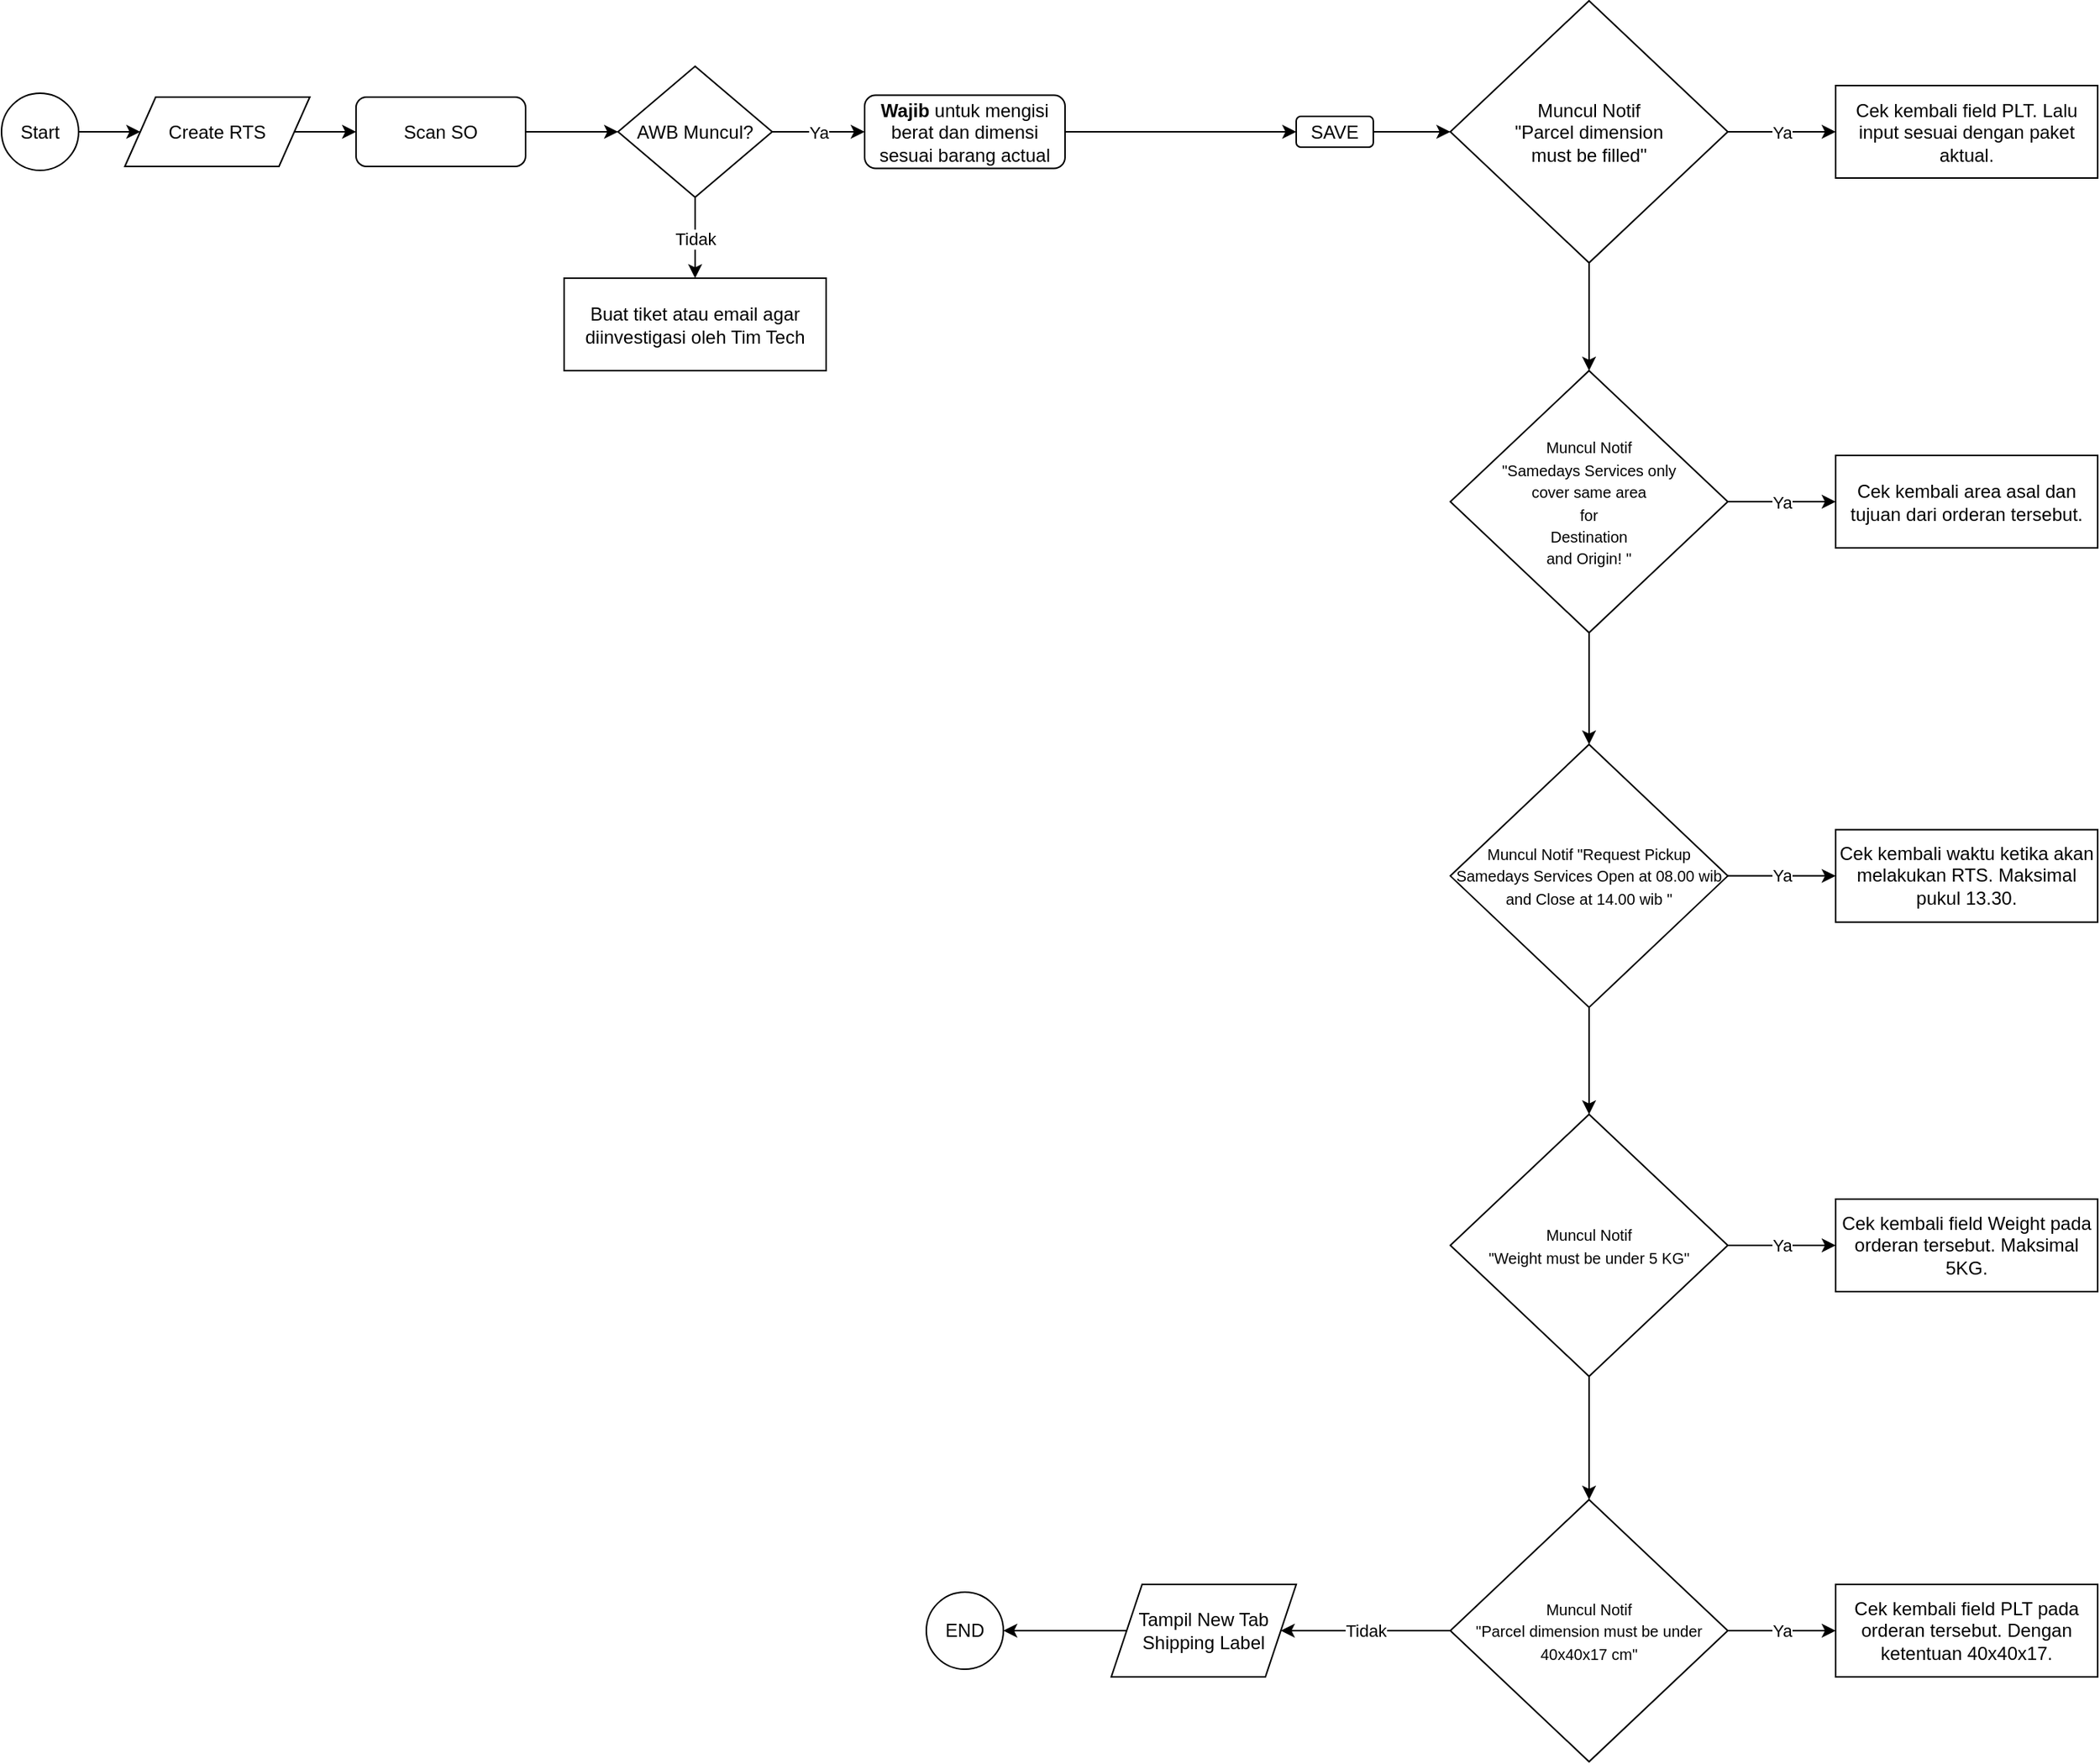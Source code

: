 <mxfile version="13.9.2" type="github">
  <diagram id="YRdeOWJwseUrHKQ8085G" name="Page-1">
    <mxGraphModel dx="1494" dy="661" grid="1" gridSize="10" guides="1" tooltips="1" connect="1" arrows="1" fold="0" page="1" pageScale="1" pageWidth="850" pageHeight="1100" math="0" shadow="0">
      <root>
        <mxCell id="0" />
        <mxCell id="1" parent="0" />
        <mxCell id="_Gj4sTXJ-j2Qwo7dt4ds-30" value="" style="edgeStyle=orthogonalEdgeStyle;rounded=0;orthogonalLoop=1;jettySize=auto;html=1;" parent="1" source="_Gj4sTXJ-j2Qwo7dt4ds-1" target="_Gj4sTXJ-j2Qwo7dt4ds-2" edge="1">
          <mxGeometry relative="1" as="geometry" />
        </mxCell>
        <mxCell id="_Gj4sTXJ-j2Qwo7dt4ds-1" value="Start" style="ellipse;whiteSpace=wrap;html=1;aspect=fixed;" parent="1" vertex="1">
          <mxGeometry x="20" y="227.5" width="50" height="50" as="geometry" />
        </mxCell>
        <mxCell id="_Gj4sTXJ-j2Qwo7dt4ds-16" value="" style="edgeStyle=orthogonalEdgeStyle;rounded=0;orthogonalLoop=1;jettySize=auto;html=1;" parent="1" source="_Gj4sTXJ-j2Qwo7dt4ds-2" target="_Gj4sTXJ-j2Qwo7dt4ds-3" edge="1">
          <mxGeometry relative="1" as="geometry" />
        </mxCell>
        <mxCell id="_Gj4sTXJ-j2Qwo7dt4ds-2" value="Create RTS" style="shape=parallelogram;perimeter=parallelogramPerimeter;whiteSpace=wrap;html=1;fixedSize=1;" parent="1" vertex="1">
          <mxGeometry x="100" y="230" width="120" height="45" as="geometry" />
        </mxCell>
        <mxCell id="_Gj4sTXJ-j2Qwo7dt4ds-17" value="" style="edgeStyle=orthogonalEdgeStyle;rounded=0;orthogonalLoop=1;jettySize=auto;html=1;" parent="1" source="_Gj4sTXJ-j2Qwo7dt4ds-3" target="_Gj4sTXJ-j2Qwo7dt4ds-4" edge="1">
          <mxGeometry relative="1" as="geometry" />
        </mxCell>
        <mxCell id="_Gj4sTXJ-j2Qwo7dt4ds-3" value="&lt;div&gt;Scan SO&lt;/div&gt;" style="rounded=1;whiteSpace=wrap;html=1;" parent="1" vertex="1">
          <mxGeometry x="250" y="230" width="110" height="45" as="geometry" />
        </mxCell>
        <mxCell id="_Gj4sTXJ-j2Qwo7dt4ds-18" value="Tidak" style="edgeStyle=orthogonalEdgeStyle;rounded=0;orthogonalLoop=1;jettySize=auto;html=1;" parent="1" source="_Gj4sTXJ-j2Qwo7dt4ds-4" target="_Gj4sTXJ-j2Qwo7dt4ds-12" edge="1">
          <mxGeometry relative="1" as="geometry" />
        </mxCell>
        <mxCell id="_Gj4sTXJ-j2Qwo7dt4ds-19" value="Ya" style="edgeStyle=orthogonalEdgeStyle;rounded=0;orthogonalLoop=1;jettySize=auto;html=1;" parent="1" source="_Gj4sTXJ-j2Qwo7dt4ds-4" target="_Gj4sTXJ-j2Qwo7dt4ds-6" edge="1">
          <mxGeometry relative="1" as="geometry" />
        </mxCell>
        <mxCell id="_Gj4sTXJ-j2Qwo7dt4ds-4" value="AWB Muncul?" style="rhombus;whiteSpace=wrap;html=1;" parent="1" vertex="1">
          <mxGeometry x="420" y="210" width="100" height="85" as="geometry" />
        </mxCell>
        <mxCell id="_Gj4sTXJ-j2Qwo7dt4ds-20" value="" style="edgeStyle=orthogonalEdgeStyle;rounded=0;orthogonalLoop=1;jettySize=auto;html=1;" parent="1" source="_Gj4sTXJ-j2Qwo7dt4ds-6" target="_Gj4sTXJ-j2Qwo7dt4ds-7" edge="1">
          <mxGeometry relative="1" as="geometry" />
        </mxCell>
        <mxCell id="_Gj4sTXJ-j2Qwo7dt4ds-6" value="&lt;b&gt;Wajib&lt;/b&gt; untuk mengisi berat dan dimensi sesuai barang actual" style="rounded=1;whiteSpace=wrap;html=1;" parent="1" vertex="1">
          <mxGeometry x="580" y="228.75" width="130" height="47.5" as="geometry" />
        </mxCell>
        <mxCell id="EqHWJAi_fha4OU4OgEdB-4" value="" style="edgeStyle=orthogonalEdgeStyle;rounded=0;orthogonalLoop=1;jettySize=auto;html=1;" edge="1" parent="1" source="_Gj4sTXJ-j2Qwo7dt4ds-7" target="EqHWJAi_fha4OU4OgEdB-3">
          <mxGeometry relative="1" as="geometry" />
        </mxCell>
        <mxCell id="_Gj4sTXJ-j2Qwo7dt4ds-7" value="SAVE" style="rounded=1;whiteSpace=wrap;html=1;" parent="1" vertex="1">
          <mxGeometry x="860" y="242.5" width="50" height="20" as="geometry" />
        </mxCell>
        <mxCell id="EqHWJAi_fha4OU4OgEdB-14" value="" style="edgeStyle=orthogonalEdgeStyle;rounded=0;orthogonalLoop=1;jettySize=auto;html=1;" edge="1" parent="1" source="_Gj4sTXJ-j2Qwo7dt4ds-8" target="4Tozd3ag8MRwf-s9bz92-11">
          <mxGeometry relative="1" as="geometry" />
        </mxCell>
        <mxCell id="EqHWJAi_fha4OU4OgEdB-16" value="Ya" style="edgeStyle=orthogonalEdgeStyle;rounded=0;orthogonalLoop=1;jettySize=auto;html=1;" edge="1" parent="1" source="_Gj4sTXJ-j2Qwo7dt4ds-8" target="4Tozd3ag8MRwf-s9bz92-8">
          <mxGeometry relative="1" as="geometry" />
        </mxCell>
        <mxCell id="_Gj4sTXJ-j2Qwo7dt4ds-8" value="&lt;div&gt;&lt;font style=&quot;font-size: 10px&quot;&gt;Muncul Notif &lt;br&gt;&lt;/font&gt;&lt;/div&gt;&lt;div&gt;&lt;font style=&quot;font-size: 10px&quot;&gt;&quot;Weight must be under 5 KG&quot;&lt;/font&gt;&lt;/div&gt;" style="rhombus;whiteSpace=wrap;html=1;" parent="1" vertex="1">
          <mxGeometry x="960" y="890" width="180" height="170" as="geometry" />
        </mxCell>
        <mxCell id="_Gj4sTXJ-j2Qwo7dt4ds-12" value="Buat tiket atau email agar diinvestigasi oleh Tim Tech" style="rounded=0;whiteSpace=wrap;html=1;" parent="1" vertex="1">
          <mxGeometry x="385" y="347.5" width="170" height="60" as="geometry" />
        </mxCell>
        <mxCell id="4Tozd3ag8MRwf-s9bz92-15" value="Ya" style="edgeStyle=orthogonalEdgeStyle;rounded=0;orthogonalLoop=1;jettySize=auto;html=1;" parent="1" source="4Tozd3ag8MRwf-s9bz92-1" target="4Tozd3ag8MRwf-s9bz92-10" edge="1">
          <mxGeometry relative="1" as="geometry" />
        </mxCell>
        <mxCell id="EqHWJAi_fha4OU4OgEdB-13" value="" style="edgeStyle=orthogonalEdgeStyle;rounded=0;orthogonalLoop=1;jettySize=auto;html=1;" edge="1" parent="1" source="4Tozd3ag8MRwf-s9bz92-1" target="_Gj4sTXJ-j2Qwo7dt4ds-8">
          <mxGeometry relative="1" as="geometry" />
        </mxCell>
        <mxCell id="4Tozd3ag8MRwf-s9bz92-1" value="&lt;font style=&quot;font-size: 10px&quot;&gt;Muncul Notif &quot;Request Pickup Samedays Services Open at 08.00 wib and Close at 14.00 wib &quot;&lt;/font&gt;" style="rhombus;whiteSpace=wrap;html=1;" parent="1" vertex="1">
          <mxGeometry x="960" y="650" width="180" height="170.62" as="geometry" />
        </mxCell>
        <mxCell id="EqHWJAi_fha4OU4OgEdB-10" value="Ya" style="edgeStyle=orthogonalEdgeStyle;rounded=0;orthogonalLoop=1;jettySize=auto;html=1;" edge="1" parent="1" source="4Tozd3ag8MRwf-s9bz92-2" target="EqHWJAi_fha4OU4OgEdB-9">
          <mxGeometry relative="1" as="geometry" />
        </mxCell>
        <mxCell id="EqHWJAi_fha4OU4OgEdB-12" value="" style="edgeStyle=orthogonalEdgeStyle;rounded=0;orthogonalLoop=1;jettySize=auto;html=1;" edge="1" parent="1" source="4Tozd3ag8MRwf-s9bz92-2" target="4Tozd3ag8MRwf-s9bz92-1">
          <mxGeometry relative="1" as="geometry" />
        </mxCell>
        <mxCell id="4Tozd3ag8MRwf-s9bz92-2" value="&lt;div&gt;&lt;font style=&quot;font-size: 10px&quot;&gt;Muncul Notif&lt;br&gt;&lt;/font&gt;&lt;/div&gt;&lt;div&gt;&lt;font style=&quot;font-size: 10px&quot;&gt;&quot;Samedays Services only &lt;br&gt;&lt;/font&gt;&lt;/div&gt;&lt;div&gt;&lt;font style=&quot;font-size: 10px&quot;&gt;cover same area &lt;br&gt;&lt;/font&gt;&lt;/div&gt;&lt;div&gt;&lt;font style=&quot;font-size: 10px&quot;&gt;for &lt;br&gt;&lt;/font&gt;&lt;/div&gt;&lt;div&gt;&lt;font style=&quot;font-size: 10px&quot;&gt;Destination&lt;/font&gt;&lt;/div&gt;&lt;div&gt;&lt;font style=&quot;font-size: 10px&quot;&gt; and Origin! &quot;&lt;/font&gt;&lt;/div&gt;" style="rhombus;whiteSpace=wrap;html=1;" parent="1" vertex="1">
          <mxGeometry x="960" y="407.5" width="180" height="170" as="geometry" />
        </mxCell>
        <mxCell id="4Tozd3ag8MRwf-s9bz92-8" value="Cek kembali field Weight pada orderan tersebut. Maksimal 5KG." style="rounded=0;whiteSpace=wrap;html=1;" parent="1" vertex="1">
          <mxGeometry x="1210" y="945" width="170" height="60" as="geometry" />
        </mxCell>
        <mxCell id="4Tozd3ag8MRwf-s9bz92-10" value="Cek kembali waktu ketika akan melakukan RTS. Maksimal pukul 13.30." style="rounded=0;whiteSpace=wrap;html=1;" parent="1" vertex="1">
          <mxGeometry x="1210" y="705.31" width="170" height="60" as="geometry" />
        </mxCell>
        <mxCell id="EqHWJAi_fha4OU4OgEdB-15" value="Ya" style="edgeStyle=orthogonalEdgeStyle;rounded=0;orthogonalLoop=1;jettySize=auto;html=1;" edge="1" parent="1" source="4Tozd3ag8MRwf-s9bz92-11" target="4Tozd3ag8MRwf-s9bz92-13">
          <mxGeometry relative="1" as="geometry" />
        </mxCell>
        <mxCell id="EqHWJAi_fha4OU4OgEdB-17" value="Tidak" style="edgeStyle=orthogonalEdgeStyle;rounded=0;orthogonalLoop=1;jettySize=auto;html=1;" edge="1" parent="1" source="4Tozd3ag8MRwf-s9bz92-11" target="4Tozd3ag8MRwf-s9bz92-18">
          <mxGeometry relative="1" as="geometry" />
        </mxCell>
        <mxCell id="4Tozd3ag8MRwf-s9bz92-11" value="&lt;div&gt;&lt;font style=&quot;font-size: 10px&quot;&gt;Muncul Notif &lt;br&gt;&lt;/font&gt;&lt;/div&gt;&lt;div&gt;&lt;font style=&quot;font-size: 10px&quot;&gt;&quot;Parcel dimension must be under 40x40x17 cm&quot;&lt;/font&gt;&lt;/div&gt;" style="rhombus;whiteSpace=wrap;html=1;" parent="1" vertex="1">
          <mxGeometry x="960" y="1140" width="180" height="170" as="geometry" />
        </mxCell>
        <mxCell id="4Tozd3ag8MRwf-s9bz92-13" value="Cek kembali field PLT pada orderan tersebut. Dengan ketentuan 40x40x17." style="rounded=0;whiteSpace=wrap;html=1;" parent="1" vertex="1">
          <mxGeometry x="1210" y="1195" width="170" height="60" as="geometry" />
        </mxCell>
        <mxCell id="EqHWJAi_fha4OU4OgEdB-18" value="" style="edgeStyle=orthogonalEdgeStyle;rounded=0;orthogonalLoop=1;jettySize=auto;html=1;" edge="1" parent="1" source="4Tozd3ag8MRwf-s9bz92-18" target="4Tozd3ag8MRwf-s9bz92-19">
          <mxGeometry relative="1" as="geometry" />
        </mxCell>
        <mxCell id="4Tozd3ag8MRwf-s9bz92-18" value="Tampil New Tab Shipping Label" style="shape=parallelogram;perimeter=parallelogramPerimeter;whiteSpace=wrap;html=1;fixedSize=1;" parent="1" vertex="1">
          <mxGeometry x="740" y="1195" width="120" height="60" as="geometry" />
        </mxCell>
        <mxCell id="4Tozd3ag8MRwf-s9bz92-19" value="END" style="ellipse;whiteSpace=wrap;html=1;aspect=fixed;" parent="1" vertex="1">
          <mxGeometry x="620" y="1200" width="50" height="50" as="geometry" />
        </mxCell>
        <mxCell id="EqHWJAi_fha4OU4OgEdB-11" value="" style="edgeStyle=orthogonalEdgeStyle;rounded=0;orthogonalLoop=1;jettySize=auto;html=1;" edge="1" parent="1" source="EqHWJAi_fha4OU4OgEdB-3" target="4Tozd3ag8MRwf-s9bz92-2">
          <mxGeometry relative="1" as="geometry" />
        </mxCell>
        <mxCell id="EqHWJAi_fha4OU4OgEdB-19" value="Ya" style="edgeStyle=orthogonalEdgeStyle;rounded=0;orthogonalLoop=1;jettySize=auto;html=1;" edge="1" parent="1" source="EqHWJAi_fha4OU4OgEdB-3" target="EqHWJAi_fha4OU4OgEdB-5">
          <mxGeometry relative="1" as="geometry" />
        </mxCell>
        <mxCell id="EqHWJAi_fha4OU4OgEdB-3" value="Muncul Notif&lt;br&gt;&lt;div&gt;&quot;Parcel dimension&lt;/div&gt;&lt;div&gt; must be filled&quot;&lt;/div&gt;" style="rhombus;whiteSpace=wrap;html=1;" vertex="1" parent="1">
          <mxGeometry x="960" y="167.5" width="180" height="170" as="geometry" />
        </mxCell>
        <mxCell id="EqHWJAi_fha4OU4OgEdB-5" value="Cek kembali field PLT. Lalu input sesuai dengan paket aktual." style="rounded=0;whiteSpace=wrap;html=1;" vertex="1" parent="1">
          <mxGeometry x="1210" y="222.5" width="170" height="60" as="geometry" />
        </mxCell>
        <mxCell id="EqHWJAi_fha4OU4OgEdB-9" value="Cek kembali area asal dan tujuan dari orderan tersebut." style="rounded=0;whiteSpace=wrap;html=1;" vertex="1" parent="1">
          <mxGeometry x="1210" y="462.5" width="170" height="60" as="geometry" />
        </mxCell>
      </root>
    </mxGraphModel>
  </diagram>
</mxfile>
